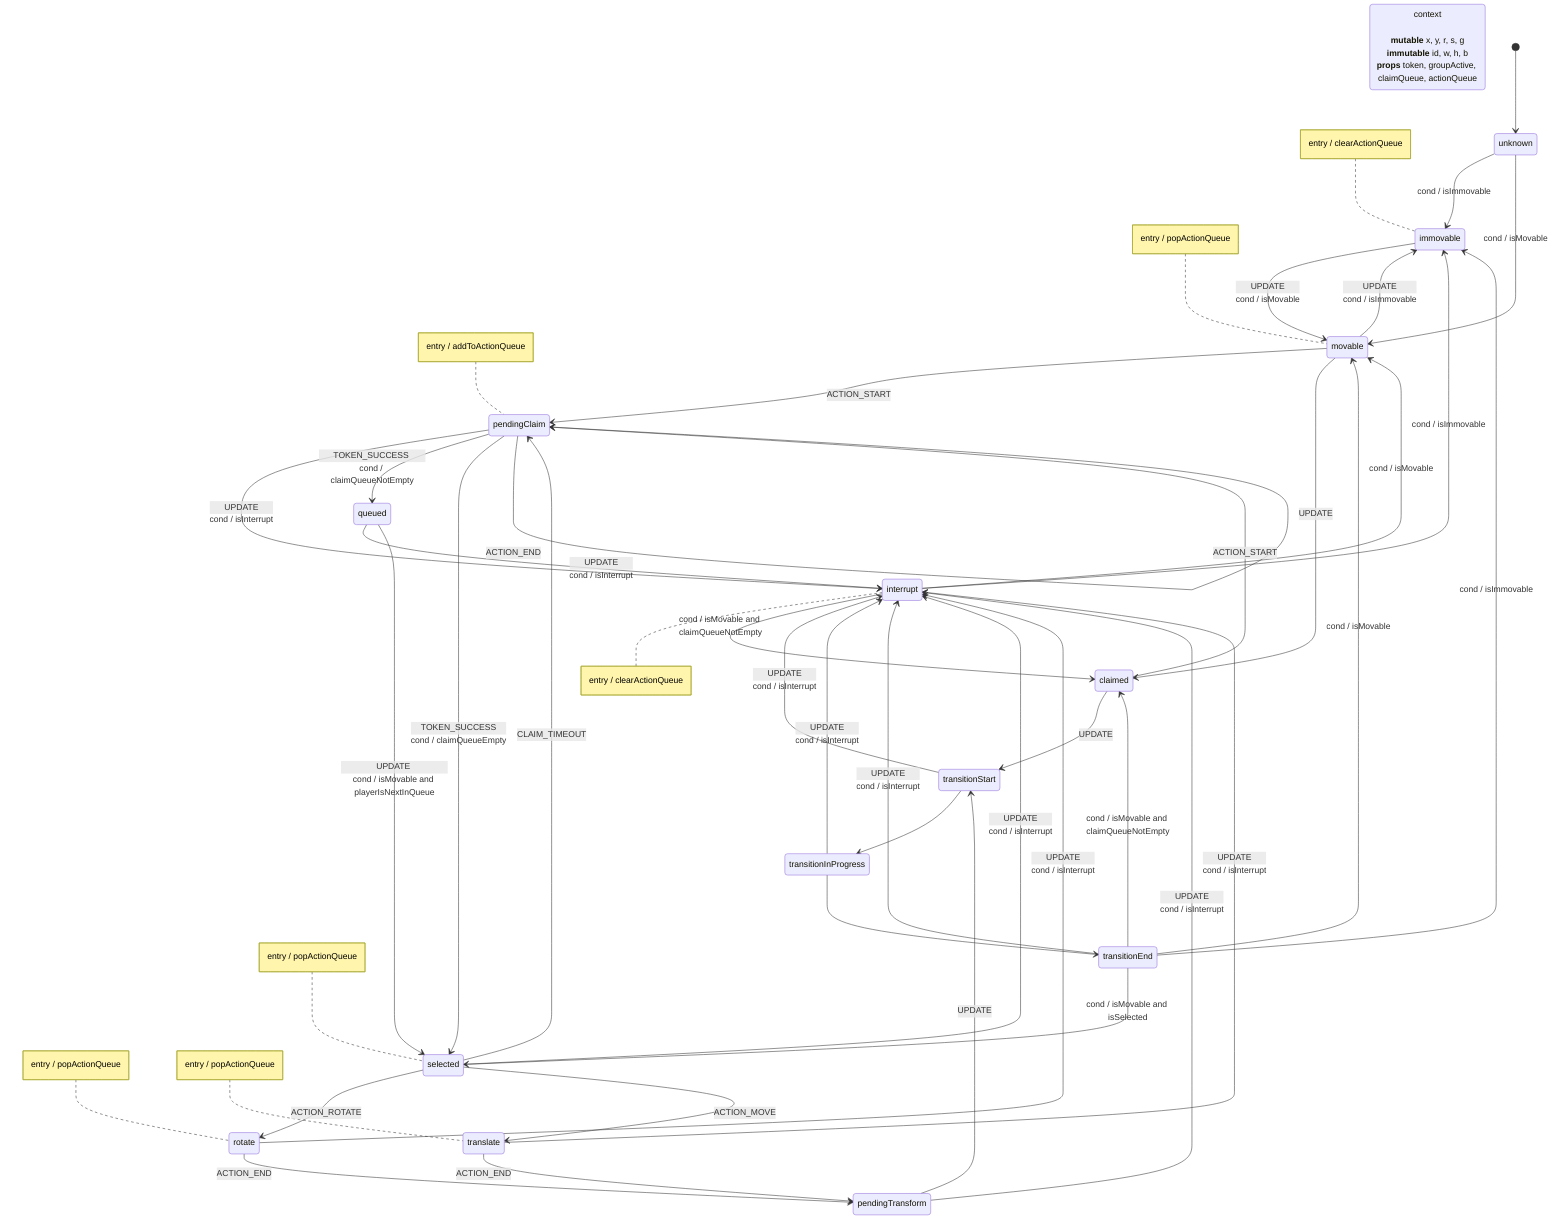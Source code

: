 %% State machine diagram in mermaid js format (mmd)
%% http://mermaid-js.github.io/mermaid/
%%
%% Line breaks are not fully supported. Use div elements as a workaround. Notes
%% can't be multiple lines either (note left of state ... end note)
%%
%% Create puzzle-piece.state-diagram.svg with this command:
%% `npm run mmdc -- --input puzzle-piece.state-diagram.mmd --output puzzle-piece.state-diagram.svg`
%% Add `-p puppeteer.config.json` for sandbox workaround if needed.

%% ACTION_START = mousedown, touchstart
%% ACTION_MOVE = mousemove, touchmove
%% ACTION_END = mouseup, touchend

stateDiagram-v2
  _context : <div>context</div> <div><b>mutable</b> x, y, r, s, g</div><div><b>immutable</b> id, w, h, b</div><div><b>props</b> token, groupActive, claimQueue, actionQueue</div><p></p>

  [*] --> unknown

  unknown --> immovable : <div>cond / isImmovable</div>
  unknown --> movable : <div>cond / isMovable</div>

  note left of immovable : entry / clearActionQueue
  immovable --> movable : UPDATE <div>cond / isMovable</div>
  %% Puzzle status is set back to active when it was frozen

  note left of movable : entry / popActionQueue
  movable --> immovable : UPDATE <div>cond / isImmovable</div>
  %% Puzzle status is set to frozen could trigger this
  movable --> pendingClaim : ACTION_START
  movable --> claimed : UPDATE

  note left of pendingClaim :  entry / addToActionQueue
  pendingClaim --> interrupt : UPDATE <div>cond / isInterrupt</div>
  pendingClaim --> queued : TOKEN_SUCCESS <div>cond / claimQueueNotEmpty</div>
  %% Current player requested claim but server has other players in queue.
  pendingClaim --> selected : TOKEN_SUCCESS <div>cond / claimQueueEmpty</div>
  pendingClaim --> pendingClaim : ACTION_ROTATE
  pendingClaim --> pendingClaim : ACTION_MOVE
  pendingClaim --> pendingClaim : ACTION_END
  %% Current player has requested to be next to claim piece.

  claimed --> transitionStart : UPDATE
  claimed --> pendingClaim : ACTION_START
  %% Another player currently has a claim on this piece.  More players may be in
  %% the queue to claim it next.

  queued --> interrupt : UPDATE <div>cond / isInterrupt</div>
  queued --> selected : UPDATE <div>cond / isMovable and playerIsNextInQueue</div>
  %% Current player is in queue to claim piece.

  note left of selected : entry / popActionQueue
  selected --> interrupt : UPDATE <div>cond / isInterrupt</div>
  selected --> rotate : ACTION_ROTATE
  selected --> translate : ACTION_MOVE
  selected --> pendingClaim : CLAIM_TIMEOUT
  %% Multiple pieces can be selected at a time. Each will get a valid token on
  %% entry and will continue to refresh the claim every timeout interval.

  note left of rotate : entry / popActionQueue
  rotate --> interrupt : UPDATE <div>cond / isInterrupt</div>
  rotate --> pendingTransform : ACTION_END
  note left of translate : entry / popActionQueue
  translate --> interrupt : UPDATE <div>cond / isInterrupt</div>
  translate --> pendingTransform : ACTION_END
  %% Current player is actively transforming piece that was selected.

  pendingTransform --> interrupt : UPDATE <div>cond / isInterrupt</div>
  pendingTransform --> transitionStart : UPDATE
  %% Current player has submitted the request to transform (move) piece.

  transitionStart --> interrupt : UPDATE <div>cond / isInterrupt</div>
  transitionStart --> transitionInProgress
  transitionInProgress --> interrupt : UPDATE <div>cond / isInterrupt</div>
  transitionInProgress --> transitionEnd
  transitionEnd --> interrupt : UPDATE <div>cond / isInterrupt</div>
  transitionEnd --> immovable : <div>cond / isImmovable</div>
  transitionEnd --> claimed : <div>cond / isMovable and claimQueueNotEmpty</div>
  transitionEnd --> movable : <div>cond / isMovable</div>
  transitionEnd --> selected : <div>cond / isMovable and isSelected</div>
  %% Piece is being updated from response.

  note right of interrupt : entry / clearActionQueue
  interrupt --> immovable : <div>cond / isImmovable</div>
  interrupt --> claimed : <div>cond / isMovable and claimQueueNotEmpty</div>
  interrupt --> movable : <div>cond / isMovable</div>